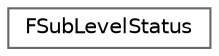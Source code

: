 digraph "Graphical Class Hierarchy"
{
 // INTERACTIVE_SVG=YES
 // LATEX_PDF_SIZE
  bgcolor="transparent";
  edge [fontname=Helvetica,fontsize=10,labelfontname=Helvetica,labelfontsize=10];
  node [fontname=Helvetica,fontsize=10,shape=box,height=0.2,width=0.4];
  rankdir="LR";
  Node0 [id="Node000000",label="FSubLevelStatus",height=0.2,width=0.4,color="grey40", fillcolor="white", style="filled",URL="$de/d3f/structFSubLevelStatus.html",tooltip="SubLevel status information."];
}

